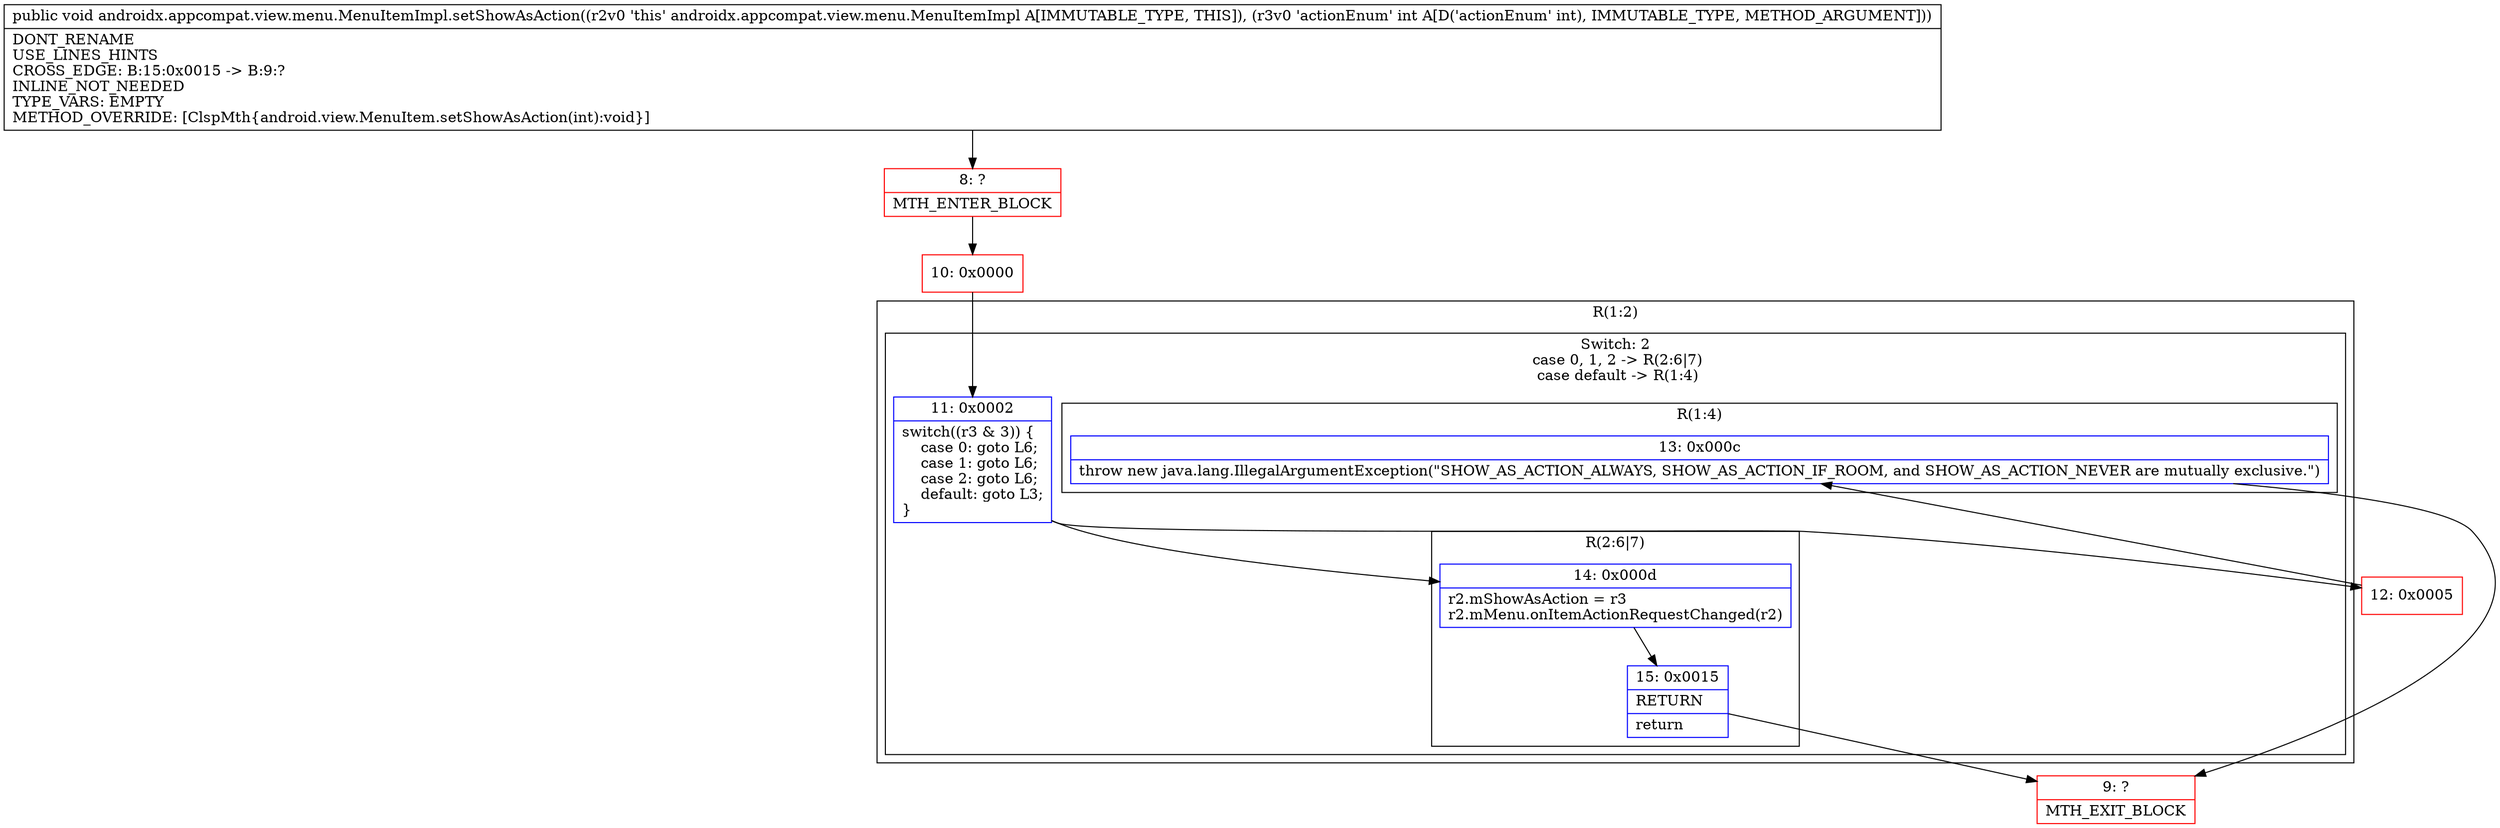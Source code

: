 digraph "CFG forandroidx.appcompat.view.menu.MenuItemImpl.setShowAsAction(I)V" {
subgraph cluster_Region_655493571 {
label = "R(1:2)";
node [shape=record,color=blue];
subgraph cluster_SwitchRegion_785644273 {
label = "Switch: 2
 case 0, 1, 2 -> R(2:6|7)
 case default -> R(1:4)";
node [shape=record,color=blue];
Node_11 [shape=record,label="{11\:\ 0x0002|switch((r3 & 3)) \{\l    case 0: goto L6;\l    case 1: goto L6;\l    case 2: goto L6;\l    default: goto L3;\l\}\l}"];
subgraph cluster_Region_904347548 {
label = "R(2:6|7)";
node [shape=record,color=blue];
Node_14 [shape=record,label="{14\:\ 0x000d|r2.mShowAsAction = r3\lr2.mMenu.onItemActionRequestChanged(r2)\l}"];
Node_15 [shape=record,label="{15\:\ 0x0015|RETURN\l|return\l}"];
}
subgraph cluster_Region_975878722 {
label = "R(1:4)";
node [shape=record,color=blue];
Node_13 [shape=record,label="{13\:\ 0x000c|throw new java.lang.IllegalArgumentException(\"SHOW_AS_ACTION_ALWAYS, SHOW_AS_ACTION_IF_ROOM, and SHOW_AS_ACTION_NEVER are mutually exclusive.\")\l}"];
}
}
}
Node_8 [shape=record,color=red,label="{8\:\ ?|MTH_ENTER_BLOCK\l}"];
Node_10 [shape=record,color=red,label="{10\:\ 0x0000}"];
Node_12 [shape=record,color=red,label="{12\:\ 0x0005}"];
Node_9 [shape=record,color=red,label="{9\:\ ?|MTH_EXIT_BLOCK\l}"];
MethodNode[shape=record,label="{public void androidx.appcompat.view.menu.MenuItemImpl.setShowAsAction((r2v0 'this' androidx.appcompat.view.menu.MenuItemImpl A[IMMUTABLE_TYPE, THIS]), (r3v0 'actionEnum' int A[D('actionEnum' int), IMMUTABLE_TYPE, METHOD_ARGUMENT]))  | DONT_RENAME\lUSE_LINES_HINTS\lCROSS_EDGE: B:15:0x0015 \-\> B:9:?\lINLINE_NOT_NEEDED\lTYPE_VARS: EMPTY\lMETHOD_OVERRIDE: [ClspMth\{android.view.MenuItem.setShowAsAction(int):void\}]\l}"];
MethodNode -> Node_8;Node_11 -> Node_12;
Node_11 -> Node_14;
Node_14 -> Node_15;
Node_15 -> Node_9;
Node_13 -> Node_9;
Node_8 -> Node_10;
Node_10 -> Node_11;
Node_12 -> Node_13;
}

